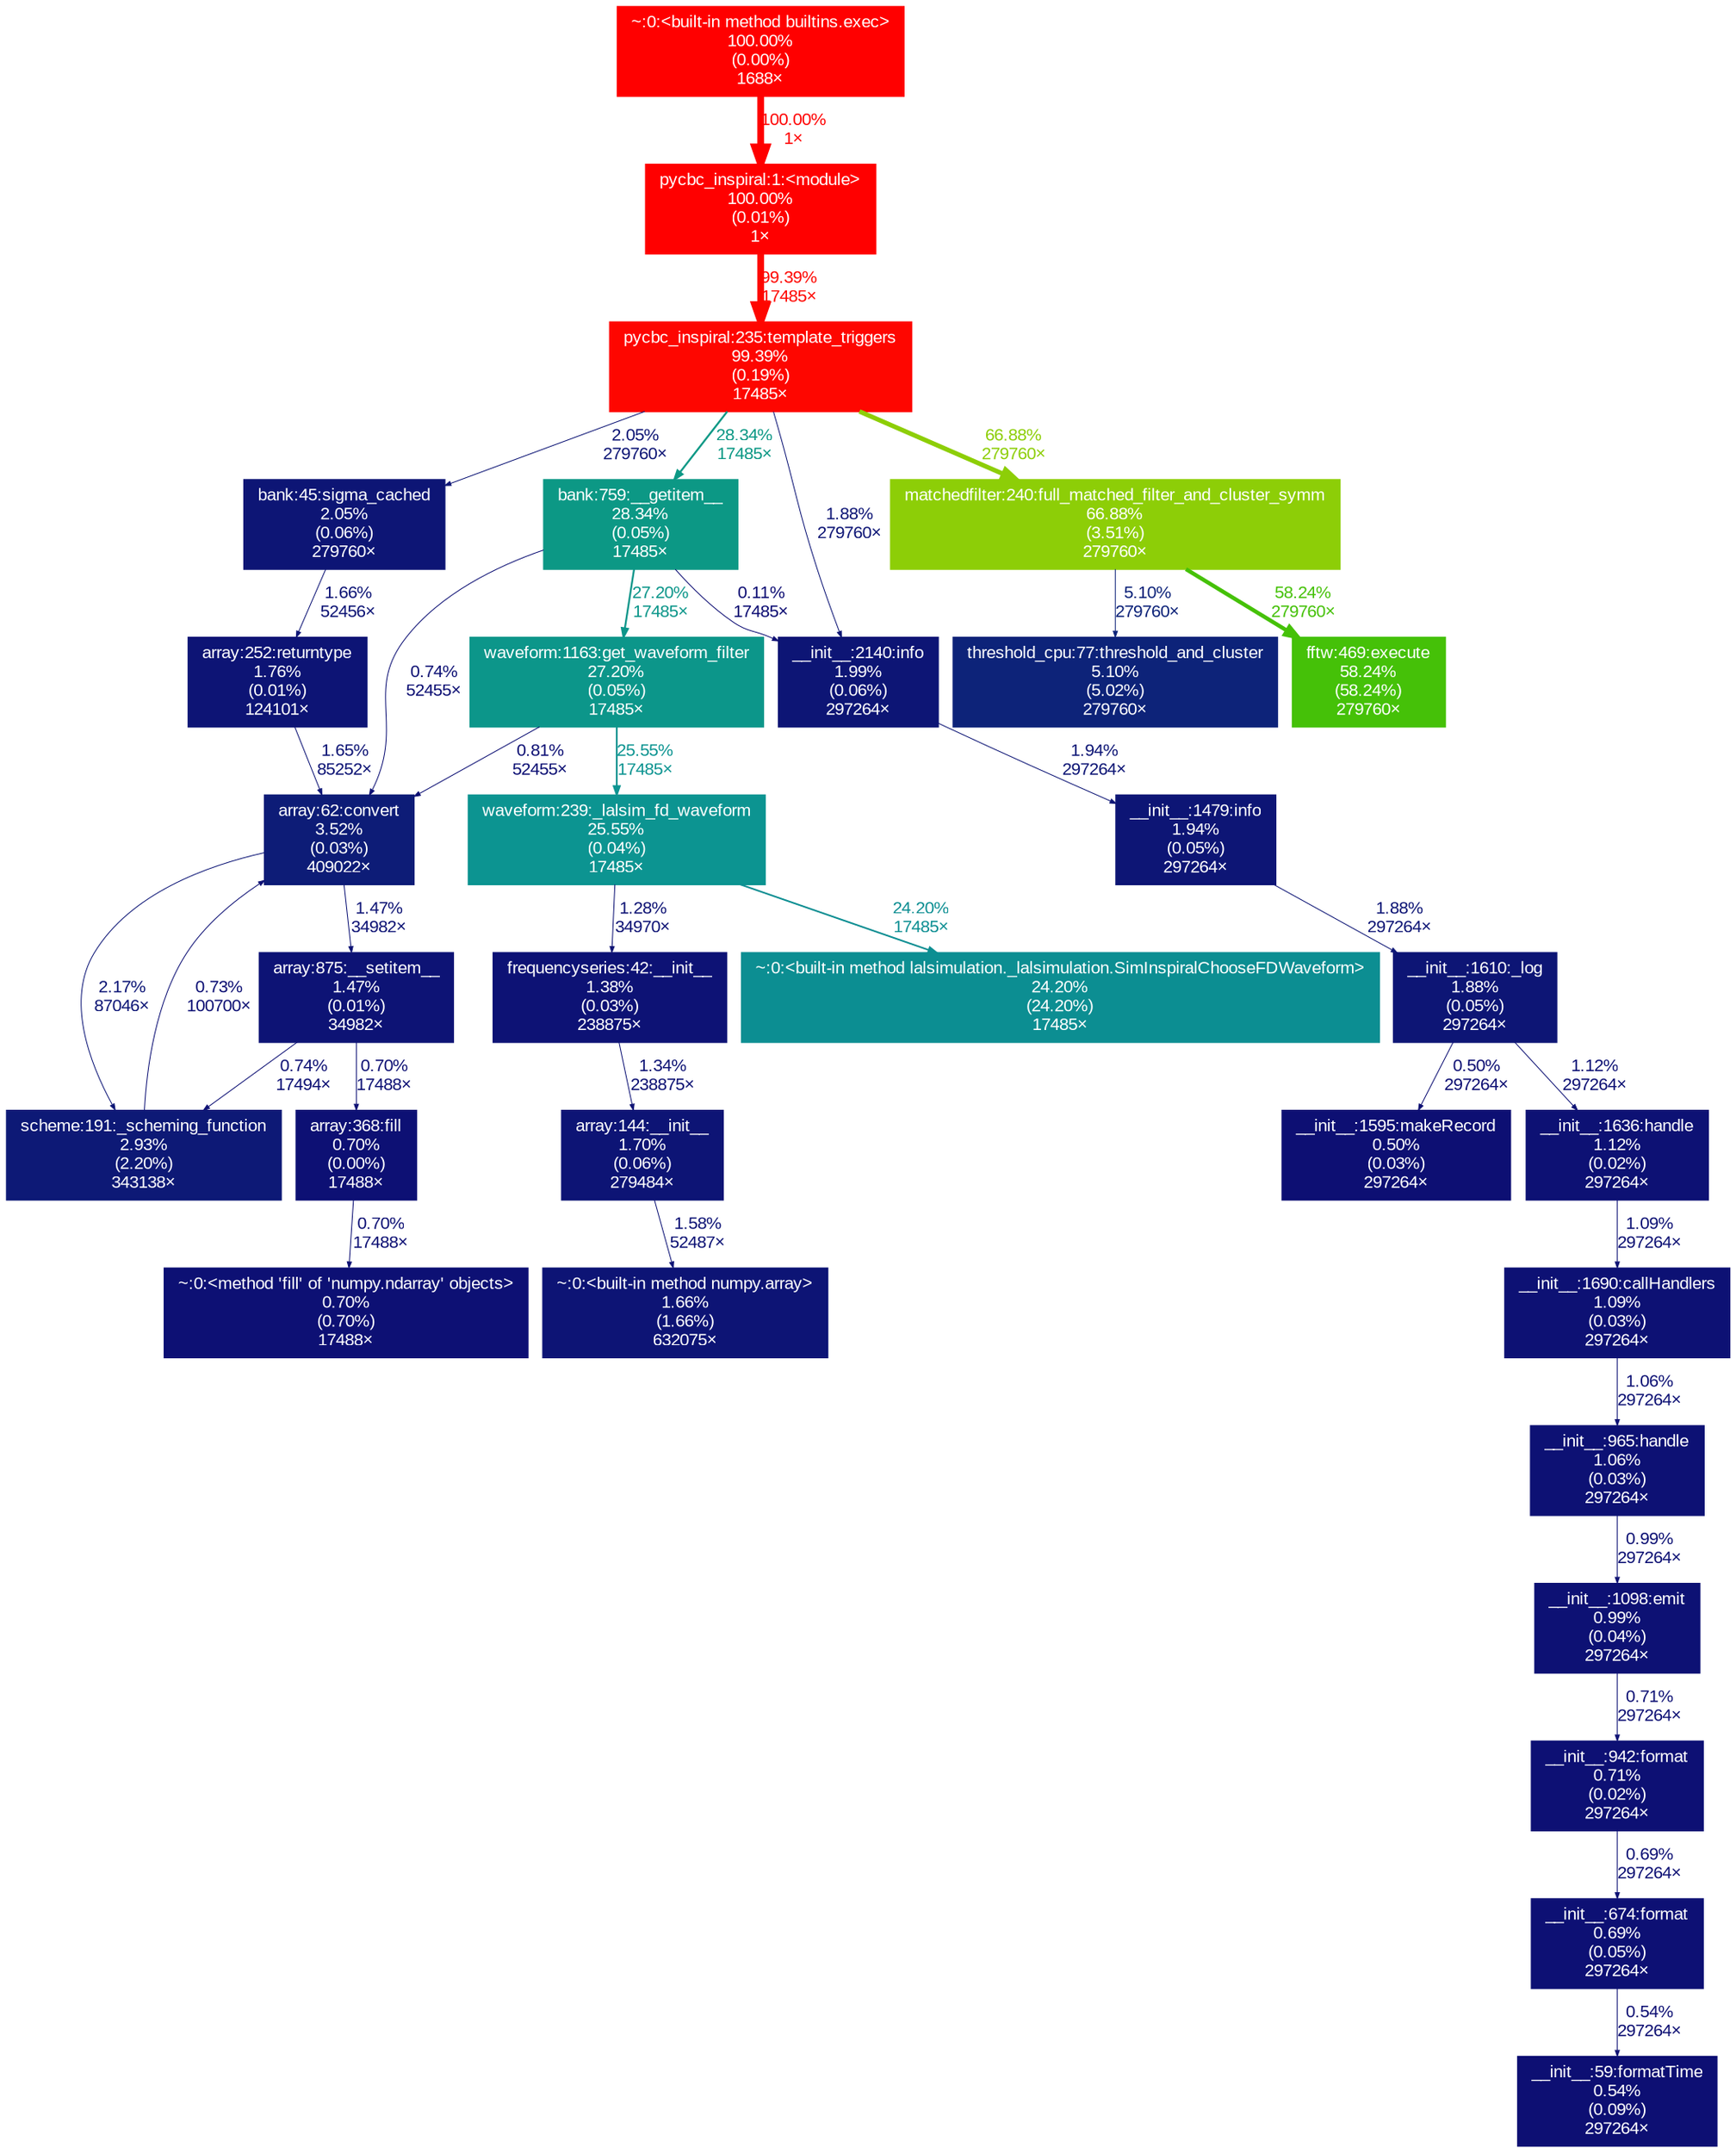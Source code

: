 digraph {
	graph [fontname=Arial, nodesep=0.125, ranksep=0.25];
	node [fontcolor=white, fontname=Arial, height=0, shape=box, style=filled, width=0];
	edge [fontname=Arial];
	369 [color="#ff0000", fontcolor="#ffffff", fontsize="10.00", label="pycbc_inspiral:1:<module>\n100.00%\n(0.01%)\n1×", tooltip="/work/pi_ccapano_umassd_edu/nperla_umassd_edu/envs/pycbc/bin/pycbc_inspiral"];
	369 -> 2565 [arrowsize="1.00", color="#fe0600", fontcolor="#fe0600", fontsize="10.00", label="99.39%\n17485×", labeldistance="3.98", penwidth="3.98"];
	1461 [color="#0d1475", fontcolor="#ffffff", fontsize="10.00", label="~:0:<built-in method numpy.array>\n1.66%\n(1.66%)\n632075×", tooltip="~"];
	1471 [color="#ff0000", fontcolor="#ffffff", fontsize="10.00", label="~:0:<built-in method builtins.exec>\n100.00%\n(0.00%)\n1688×", tooltip="~"];
	1471 -> 369 [arrowsize="1.00", color="#ff0000", fontcolor="#ff0000", fontsize="10.00", label="100.00%\n1×", labeldistance="4.00", penwidth="4.00"];
	1642 [color="#0d1174", fontcolor="#ffffff", fontsize="10.00", label="__init__:1098:emit\n0.99%\n(0.04%)\n297264×", tooltip="/work/pi_ccapano_umassd_edu/nperla_umassd_edu/envs/pycbc/lib/python3.11/logging/__init__.py"];
	1642 -> 3501 [arrowsize="0.35", color="#0d1074", fontcolor="#0d1074", fontsize="10.00", label="0.71%\n297264×", labeldistance="0.50", penwidth="0.50"];
	1893 [color="#0d1976", fontcolor="#ffffff", fontsize="10.00", label="scheme:191:_scheming_function\n2.93%\n(2.20%)\n343138×", tooltip="/work/pi_ccapano_umassd_edu/nperla_umassd_edu/envs/pycbc/lib/python3.11/site-packages/pycbc/scheme.py"];
	1893 -> 3610 [arrowsize="0.35", color="#0d1074", fontcolor="#0d1074", fontsize="10.00", label="0.73%\n100700×", labeldistance="0.50", penwidth="0.50"];
	2155 [color="#0d1475", fontcolor="#ffffff", fontsize="10.00", label="array:144:__init__\n1.70%\n(0.06%)\n279484×", tooltip="/work/pi_ccapano_umassd_edu/nperla_umassd_edu/envs/pycbc/lib/python3.11/site-packages/pycbc/types/array.py"];
	2155 -> 1461 [arrowsize="0.35", color="#0d1375", fontcolor="#0d1375", fontsize="10.00", label="1.58%\n52487×", labeldistance="0.50", penwidth="0.50"];
	2180 [color="#0d1575", fontcolor="#ffffff", fontsize="10.00", label="bank:45:sigma_cached\n2.05%\n(0.06%)\n279760×", tooltip="/work/pi_ccapano_umassd_edu/nperla_umassd_edu/envs/pycbc/lib/python3.11/site-packages/pycbc/waveform/bank.py"];
	2180 -> 7522 [arrowsize="0.35", color="#0d1475", fontcolor="#0d1475", fontsize="10.00", label="1.66%\n52456×", labeldistance="0.50", penwidth="0.50"];
	2181 [color="#0c9885", fontcolor="#ffffff", fontsize="10.00", label="bank:759:__getitem__\n28.34%\n(0.05%)\n17485×", tooltip="/work/pi_ccapano_umassd_edu/nperla_umassd_edu/envs/pycbc/lib/python3.11/site-packages/pycbc/waveform/bank.py"];
	2181 -> 2606 [arrowsize="0.52", color="#0c968a", fontcolor="#0c968a", fontsize="10.00", label="27.20%\n17485×", labeldistance="1.09", penwidth="1.09"];
	2181 -> 2681 [arrowsize="0.35", color="#0d0d73", fontcolor="#0d0d73", fontsize="10.00", label="0.11%\n17485×", labeldistance="0.50", penwidth="0.50"];
	2181 -> 3610 [arrowsize="0.35", color="#0d1074", fontcolor="#0d1074", fontsize="10.00", label="0.74%\n52455×", labeldistance="0.50", penwidth="0.50"];
	2258 [color="#0d1375", fontcolor="#ffffff", fontsize="10.00", label="array:875:__setitem__\n1.47%\n(0.01%)\n34982×", tooltip="/work/pi_ccapano_umassd_edu/nperla_umassd_edu/envs/pycbc/lib/python3.11/site-packages/pycbc/types/array.py"];
	2258 -> 1893 [arrowsize="0.35", color="#0d1074", fontcolor="#0d1074", fontsize="10.00", label="0.74%\n17494×", labeldistance="0.50", penwidth="0.50"];
	2258 -> 7580 [arrowsize="0.35", color="#0d1074", fontcolor="#0d1074", fontsize="10.00", label="0.70%\n17488×", labeldistance="0.50", penwidth="0.50"];
	2271 [color="#0d1275", fontcolor="#ffffff", fontsize="10.00", label="frequencyseries:42:__init__\n1.38%\n(0.03%)\n238875×", tooltip="/work/pi_ccapano_umassd_edu/nperla_umassd_edu/envs/pycbc/lib/python3.11/site-packages/pycbc/types/frequencyseries.py"];
	2271 -> 2155 [arrowsize="0.35", color="#0d1274", fontcolor="#0d1274", fontsize="10.00", label="1.34%\n238875×", labeldistance="0.50", penwidth="0.50"];
	2565 [color="#fe0600", fontcolor="#ffffff", fontsize="10.00", label="pycbc_inspiral:235:template_triggers\n99.39%\n(0.19%)\n17485×", tooltip="/work/pi_ccapano_umassd_edu/nperla_umassd_edu/envs/pycbc/bin/pycbc_inspiral"];
	2565 -> 2180 [arrowsize="0.35", color="#0d1575", fontcolor="#0d1575", fontsize="10.00", label="2.05%\n279760×", labeldistance="0.50", penwidth="0.50"];
	2565 -> 2181 [arrowsize="0.53", color="#0c9885", fontcolor="#0c9885", fontsize="10.00", label="28.34%\n17485×", labeldistance="1.13", penwidth="1.13"];
	2565 -> 2585 [arrowsize="0.82", color="#8dce07", fontcolor="#8dce07", fontsize="10.00", label="66.88%\n279760×", labeldistance="2.68", penwidth="2.68"];
	2565 -> 2681 [arrowsize="0.35", color="#0d1575", fontcolor="#0d1575", fontsize="10.00", label="1.88%\n279760×", labeldistance="0.50", penwidth="0.50"];
	2585 [color="#8dce07", fontcolor="#ffffff", fontsize="10.00", label="matchedfilter:240:full_matched_filter_and_cluster_symm\n66.88%\n(3.51%)\n279760×", tooltip="/work/pi_ccapano_umassd_edu/nperla_umassd_edu/envs/pycbc/lib/python3.11/site-packages/pycbc/filter/matchedfilter.py"];
	2585 -> 4014 [arrowsize="0.35", color="#0d2379", fontcolor="#0d2379", fontsize="10.00", label="5.10%\n279760×", labeldistance="0.50", penwidth="0.50"];
	2585 -> 7352 [arrowsize="0.76", color="#45c108", fontcolor="#45c108", fontsize="10.00", label="58.24%\n279760×", labeldistance="2.33", penwidth="2.33"];
	2606 [color="#0c968a", fontcolor="#ffffff", fontsize="10.00", label="waveform:1163:get_waveform_filter\n27.20%\n(0.05%)\n17485×", tooltip="/work/pi_ccapano_umassd_edu/nperla_umassd_edu/envs/pycbc/lib/python3.11/site-packages/pycbc/waveform/waveform.py"];
	2606 -> 3610 [arrowsize="0.35", color="#0d1074", fontcolor="#0d1074", fontsize="10.00", label="0.81%\n52455×", labeldistance="0.50", penwidth="0.50"];
	2606 -> 3632 [arrowsize="0.51", color="#0c9491", fontcolor="#0c9491", fontsize="10.00", label="25.55%\n17485×", labeldistance="1.02", penwidth="1.02"];
	2681 [color="#0d1575", fontcolor="#ffffff", fontsize="10.00", label="__init__:2140:info\n1.99%\n(0.06%)\n297264×", tooltip="/work/pi_ccapano_umassd_edu/nperla_umassd_edu/envs/pycbc/lib/python3.11/logging/__init__.py"];
	2681 -> 3523 [arrowsize="0.35", color="#0d1575", fontcolor="#0d1575", fontsize="10.00", label="1.94%\n297264×", labeldistance="0.50", penwidth="0.50"];
	3484 [color="#0d1575", fontcolor="#ffffff", fontsize="10.00", label="__init__:1610:_log\n1.88%\n(0.05%)\n297264×", tooltip="/work/pi_ccapano_umassd_edu/nperla_umassd_edu/envs/pycbc/lib/python3.11/logging/__init__.py"];
	3484 -> 3518 [arrowsize="0.35", color="#0d0f73", fontcolor="#0d0f73", fontsize="10.00", label="0.50%\n297264×", labeldistance="0.50", penwidth="0.50"];
	3484 -> 3525 [arrowsize="0.35", color="#0d1174", fontcolor="#0d1174", fontsize="10.00", label="1.12%\n297264×", labeldistance="0.50", penwidth="0.50"];
	3500 [color="#0d1074", fontcolor="#ffffff", fontsize="10.00", label="__init__:674:format\n0.69%\n(0.05%)\n297264×", tooltip="/work/pi_ccapano_umassd_edu/nperla_umassd_edu/envs/pycbc/lib/python3.11/logging/__init__.py"];
	3500 -> 7838 [arrowsize="0.35", color="#0d0f73", fontcolor="#0d0f73", fontsize="10.00", label="0.54%\n297264×", labeldistance="0.50", penwidth="0.50"];
	3501 [color="#0d1074", fontcolor="#ffffff", fontsize="10.00", label="__init__:942:format\n0.71%\n(0.02%)\n297264×", tooltip="/work/pi_ccapano_umassd_edu/nperla_umassd_edu/envs/pycbc/lib/python3.11/logging/__init__.py"];
	3501 -> 3500 [arrowsize="0.35", color="#0d1074", fontcolor="#0d1074", fontsize="10.00", label="0.69%\n297264×", labeldistance="0.50", penwidth="0.50"];
	3518 [color="#0d0f73", fontcolor="#ffffff", fontsize="10.00", label="__init__:1595:makeRecord\n0.50%\n(0.03%)\n297264×", tooltip="/work/pi_ccapano_umassd_edu/nperla_umassd_edu/envs/pycbc/lib/python3.11/logging/__init__.py"];
	3523 [color="#0d1575", fontcolor="#ffffff", fontsize="10.00", label="__init__:1479:info\n1.94%\n(0.05%)\n297264×", tooltip="/work/pi_ccapano_umassd_edu/nperla_umassd_edu/envs/pycbc/lib/python3.11/logging/__init__.py"];
	3523 -> 3484 [arrowsize="0.35", color="#0d1575", fontcolor="#0d1575", fontsize="10.00", label="1.88%\n297264×", labeldistance="0.50", penwidth="0.50"];
	3524 [color="#0d1174", fontcolor="#ffffff", fontsize="10.00", label="__init__:1690:callHandlers\n1.09%\n(0.03%)\n297264×", tooltip="/work/pi_ccapano_umassd_edu/nperla_umassd_edu/envs/pycbc/lib/python3.11/logging/__init__.py"];
	3524 -> 8260 [arrowsize="0.35", color="#0d1174", fontcolor="#0d1174", fontsize="10.00", label="1.06%\n297264×", labeldistance="0.50", penwidth="0.50"];
	3525 [color="#0d1174", fontcolor="#ffffff", fontsize="10.00", label="__init__:1636:handle\n1.12%\n(0.02%)\n297264×", tooltip="/work/pi_ccapano_umassd_edu/nperla_umassd_edu/envs/pycbc/lib/python3.11/logging/__init__.py"];
	3525 -> 3524 [arrowsize="0.35", color="#0d1174", fontcolor="#0d1174", fontsize="10.00", label="1.09%\n297264×", labeldistance="0.50", penwidth="0.50"];
	3610 [color="#0d1c77", fontcolor="#ffffff", fontsize="10.00", label="array:62:convert\n3.52%\n(0.03%)\n409022×", tooltip="/work/pi_ccapano_umassd_edu/nperla_umassd_edu/envs/pycbc/lib/python3.11/site-packages/pycbc/types/array.py"];
	3610 -> 1893 [arrowsize="0.35", color="#0d1676", fontcolor="#0d1676", fontsize="10.00", label="2.17%\n87046×", labeldistance="0.50", penwidth="0.50"];
	3610 -> 2258 [arrowsize="0.35", color="#0d1375", fontcolor="#0d1375", fontsize="10.00", label="1.47%\n34982×", labeldistance="0.50", penwidth="0.50"];
	3632 [color="#0c9491", fontcolor="#ffffff", fontsize="10.00", label="waveform:239:_lalsim_fd_waveform\n25.55%\n(0.04%)\n17485×", tooltip="/work/pi_ccapano_umassd_edu/nperla_umassd_edu/envs/pycbc/lib/python3.11/site-packages/pycbc/waveform/waveform.py"];
	3632 -> 2271 [arrowsize="0.35", color="#0d1274", fontcolor="#0d1274", fontsize="10.00", label="1.28%\n34970×", labeldistance="0.50", penwidth="0.50"];
	3632 -> 5200 [arrowsize="0.49", color="#0c8e92", fontcolor="#0c8e92", fontsize="10.00", label="24.20%\n17485×", labeldistance="0.97", penwidth="0.97"];
	4014 [color="#0d2379", fontcolor="#ffffff", fontsize="10.00", label="threshold_cpu:77:threshold_and_cluster\n5.10%\n(5.02%)\n279760×", tooltip="/work/pi_ccapano_umassd_edu/nperla_umassd_edu/envs/pycbc/lib/python3.11/site-packages/pycbc/events/threshold_cpu.py"];
	5200 [color="#0c8e92", fontcolor="#ffffff", fontsize="10.00", label="~:0:<built-in method lalsimulation._lalsimulation.SimInspiralChooseFDWaveform>\n24.20%\n(24.20%)\n17485×", tooltip="~"];
	7352 [color="#45c108", fontcolor="#ffffff", fontsize="10.00", label="fftw:469:execute\n58.24%\n(58.24%)\n279760×", tooltip="/work/pi_ccapano_umassd_edu/nperla_umassd_edu/envs/pycbc/lib/python3.11/site-packages/pycbc/fft/fftw.py"];
	7522 [color="#0d1475", fontcolor="#ffffff", fontsize="10.00", label="array:252:returntype\n1.76%\n(0.01%)\n124101×", tooltip="/work/pi_ccapano_umassd_edu/nperla_umassd_edu/envs/pycbc/lib/python3.11/site-packages/pycbc/types/array.py"];
	7522 -> 3610 [arrowsize="0.35", color="#0d1475", fontcolor="#0d1475", fontsize="10.00", label="1.65%\n85252×", labeldistance="0.50", penwidth="0.50"];
	7580 [color="#0d1074", fontcolor="#ffffff", fontsize="10.00", label="array:368:fill\n0.70%\n(0.00%)\n17488×", tooltip="/work/pi_ccapano_umassd_edu/nperla_umassd_edu/envs/pycbc/lib/python3.11/site-packages/pycbc/types/array.py"];
	7580 -> 8119 [arrowsize="0.35", color="#0d1074", fontcolor="#0d1074", fontsize="10.00", label="0.70%\n17488×", labeldistance="0.50", penwidth="0.50"];
	7838 [color="#0d0f73", fontcolor="#ffffff", fontsize="10.00", label="__init__:59:formatTime\n0.54%\n(0.09%)\n297264×", tooltip="/work/pi_ccapano_umassd_edu/nperla_umassd_edu/envs/pycbc/lib/python3.11/site-packages/pycbc/__init__.py"];
	8119 [color="#0d1074", fontcolor="#ffffff", fontsize="10.00", label="~:0:<method 'fill' of 'numpy.ndarray' objects>\n0.70%\n(0.70%)\n17488×", tooltip="~"];
	8260 [color="#0d1174", fontcolor="#ffffff", fontsize="10.00", label="__init__:965:handle\n1.06%\n(0.03%)\n297264×", tooltip="/work/pi_ccapano_umassd_edu/nperla_umassd_edu/envs/pycbc/lib/python3.11/logging/__init__.py"];
	8260 -> 1642 [arrowsize="0.35", color="#0d1174", fontcolor="#0d1174", fontsize="10.00", label="0.99%\n297264×", labeldistance="0.50", penwidth="0.50"];
}
